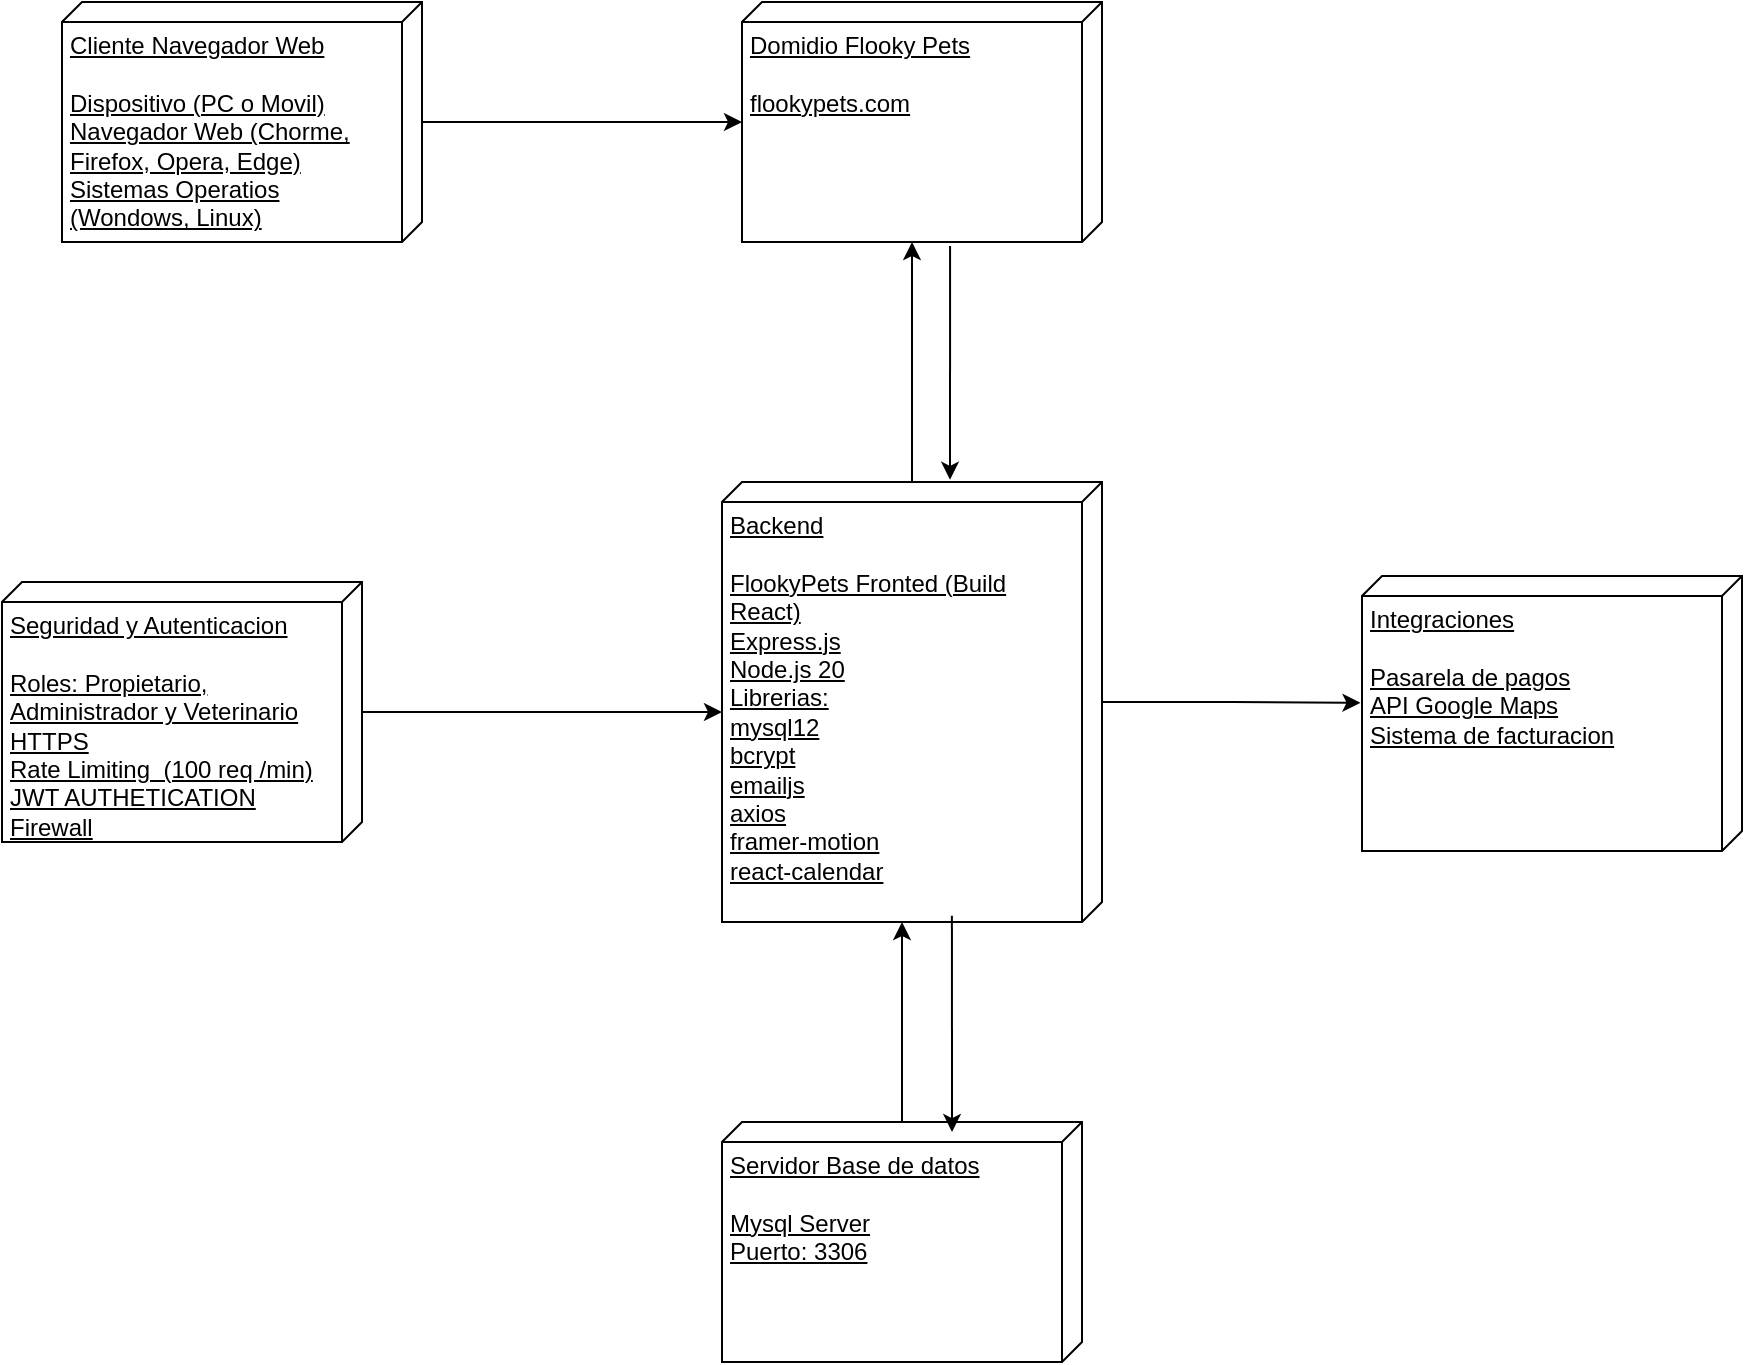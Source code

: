 <mxfile version="27.0.6">
  <diagram name="Página-1" id="XO-ks9HPtesyjlmdZ-hJ">
    <mxGraphModel dx="1342" dy="675" grid="1" gridSize="10" guides="1" tooltips="1" connect="1" arrows="1" fold="1" page="1" pageScale="1" pageWidth="827" pageHeight="1169" math="0" shadow="0">
      <root>
        <mxCell id="0" />
        <mxCell id="1" parent="0" />
        <mxCell id="fUNgv41KawKYKLtGHx_W-7" style="edgeStyle=orthogonalEdgeStyle;rounded=0;orthogonalLoop=1;jettySize=auto;html=1;" edge="1" parent="1" source="fUNgv41KawKYKLtGHx_W-1" target="fUNgv41KawKYKLtGHx_W-2">
          <mxGeometry relative="1" as="geometry" />
        </mxCell>
        <mxCell id="fUNgv41KawKYKLtGHx_W-1" value="Cliente Navegador Web&lt;div&gt;&lt;br&gt;&lt;/div&gt;&lt;div&gt;Dispositivo (PC o Movil)&lt;/div&gt;&lt;div&gt;Navegador Web (Chorme, Firefox, Opera, Edge)&lt;/div&gt;&lt;div&gt;Sistemas Operatios (Wondows, Linux)&lt;/div&gt;" style="verticalAlign=top;align=left;spacingTop=8;spacingLeft=2;spacingRight=12;shape=cube;size=10;direction=south;fontStyle=4;html=1;whiteSpace=wrap;" vertex="1" parent="1">
          <mxGeometry x="90" y="160" width="180" height="120" as="geometry" />
        </mxCell>
        <mxCell id="fUNgv41KawKYKLtGHx_W-2" value="Domidio Flooky Pets&lt;div&gt;&lt;br&gt;&lt;/div&gt;&lt;div&gt;flookypets.com&lt;/div&gt;" style="verticalAlign=top;align=left;spacingTop=8;spacingLeft=2;spacingRight=12;shape=cube;size=10;direction=south;fontStyle=4;html=1;whiteSpace=wrap;" vertex="1" parent="1">
          <mxGeometry x="430" y="160" width="180" height="120" as="geometry" />
        </mxCell>
        <mxCell id="fUNgv41KawKYKLtGHx_W-3" value="Backend&lt;div&gt;&lt;br&gt;&lt;/div&gt;&lt;div&gt;FlookyPets Fronted (Build React)&lt;/div&gt;&lt;div&gt;Express.js&lt;/div&gt;&lt;div&gt;Node.js 20&lt;/div&gt;&lt;div&gt;Librerias:&lt;/div&gt;&lt;div&gt;mysql12&lt;/div&gt;&lt;div&gt;bcrypt&lt;/div&gt;&lt;div&gt;emailjs&lt;/div&gt;&lt;div&gt;axios&lt;/div&gt;&lt;div&gt;&lt;div&gt;framer-motion&lt;/div&gt;&lt;div&gt;react-calendar&lt;/div&gt;&lt;/div&gt;" style="verticalAlign=top;align=left;spacingTop=8;spacingLeft=2;spacingRight=12;shape=cube;size=10;direction=south;fontStyle=4;html=1;whiteSpace=wrap;" vertex="1" parent="1">
          <mxGeometry x="420" y="400" width="190" height="220" as="geometry" />
        </mxCell>
        <mxCell id="fUNgv41KawKYKLtGHx_W-5" style="edgeStyle=orthogonalEdgeStyle;rounded=0;orthogonalLoop=1;jettySize=auto;html=1;entryX=0;entryY=0;entryDx=120;entryDy=95;entryPerimeter=0;" edge="1" parent="1" source="fUNgv41KawKYKLtGHx_W-3" target="fUNgv41KawKYKLtGHx_W-2">
          <mxGeometry relative="1" as="geometry" />
        </mxCell>
        <mxCell id="fUNgv41KawKYKLtGHx_W-6" style="edgeStyle=orthogonalEdgeStyle;rounded=0;orthogonalLoop=1;jettySize=auto;html=1;entryX=-0.005;entryY=0.4;entryDx=0;entryDy=0;entryPerimeter=0;exitX=1.017;exitY=0.422;exitDx=0;exitDy=0;exitPerimeter=0;" edge="1" parent="1" source="fUNgv41KawKYKLtGHx_W-2" target="fUNgv41KawKYKLtGHx_W-3">
          <mxGeometry relative="1" as="geometry" />
        </mxCell>
        <mxCell id="fUNgv41KawKYKLtGHx_W-8" value="Servidor Base de datos&lt;div&gt;&lt;br&gt;&lt;/div&gt;&lt;div&gt;Mysql Server&lt;/div&gt;&lt;div&gt;Puerto: 3306&lt;/div&gt;" style="verticalAlign=top;align=left;spacingTop=8;spacingLeft=2;spacingRight=12;shape=cube;size=10;direction=south;fontStyle=4;html=1;whiteSpace=wrap;" vertex="1" parent="1">
          <mxGeometry x="420" y="720" width="180" height="120" as="geometry" />
        </mxCell>
        <mxCell id="fUNgv41KawKYKLtGHx_W-9" style="edgeStyle=orthogonalEdgeStyle;rounded=0;orthogonalLoop=1;jettySize=auto;html=1;entryX=0;entryY=0;entryDx=220;entryDy=100;entryPerimeter=0;" edge="1" parent="1" source="fUNgv41KawKYKLtGHx_W-8" target="fUNgv41KawKYKLtGHx_W-3">
          <mxGeometry relative="1" as="geometry" />
        </mxCell>
        <mxCell id="fUNgv41KawKYKLtGHx_W-10" style="edgeStyle=orthogonalEdgeStyle;rounded=0;orthogonalLoop=1;jettySize=auto;html=1;entryX=0.042;entryY=0.361;entryDx=0;entryDy=0;entryPerimeter=0;exitX=0.986;exitY=0.395;exitDx=0;exitDy=0;exitPerimeter=0;" edge="1" parent="1" source="fUNgv41KawKYKLtGHx_W-3" target="fUNgv41KawKYKLtGHx_W-8">
          <mxGeometry relative="1" as="geometry">
            <mxPoint x="530" y="630" as="sourcePoint" />
          </mxGeometry>
        </mxCell>
        <mxCell id="fUNgv41KawKYKLtGHx_W-11" value="Seguridad y Autenticacion&lt;div&gt;&lt;br&gt;&lt;/div&gt;&lt;div&gt;Roles: Propietario, Administrador y Veterinario&lt;/div&gt;&lt;div&gt;HTTPS&lt;/div&gt;&lt;div&gt;Rate Limiting&amp;nbsp; (100 req /min)&lt;/div&gt;&lt;div&gt;JWT AUTHETICATION&lt;/div&gt;&lt;div&gt;Firewall&lt;/div&gt;" style="verticalAlign=top;align=left;spacingTop=8;spacingLeft=2;spacingRight=12;shape=cube;size=10;direction=south;fontStyle=4;html=1;whiteSpace=wrap;" vertex="1" parent="1">
          <mxGeometry x="60" y="450" width="180" height="130" as="geometry" />
        </mxCell>
        <mxCell id="fUNgv41KawKYKLtGHx_W-12" style="edgeStyle=orthogonalEdgeStyle;rounded=0;orthogonalLoop=1;jettySize=auto;html=1;entryX=0;entryY=0;entryDx=115;entryDy=190;entryPerimeter=0;" edge="1" parent="1" source="fUNgv41KawKYKLtGHx_W-11" target="fUNgv41KawKYKLtGHx_W-3">
          <mxGeometry relative="1" as="geometry" />
        </mxCell>
        <mxCell id="fUNgv41KawKYKLtGHx_W-13" value="Integraciones&lt;div&gt;&lt;br&gt;&lt;/div&gt;&lt;div&gt;Pasarela de pagos&lt;/div&gt;&lt;div&gt;API Google Maps&lt;/div&gt;&lt;div&gt;Sistema de facturacion&lt;/div&gt;" style="verticalAlign=top;align=left;spacingTop=8;spacingLeft=2;spacingRight=12;shape=cube;size=10;direction=south;fontStyle=4;html=1;whiteSpace=wrap;" vertex="1" parent="1">
          <mxGeometry x="740" y="447" width="190" height="137.5" as="geometry" />
        </mxCell>
        <mxCell id="fUNgv41KawKYKLtGHx_W-15" style="edgeStyle=orthogonalEdgeStyle;rounded=0;orthogonalLoop=1;jettySize=auto;html=1;entryX=0.461;entryY=1.004;entryDx=0;entryDy=0;entryPerimeter=0;" edge="1" parent="1" source="fUNgv41KawKYKLtGHx_W-3" target="fUNgv41KawKYKLtGHx_W-13">
          <mxGeometry relative="1" as="geometry" />
        </mxCell>
      </root>
    </mxGraphModel>
  </diagram>
</mxfile>
